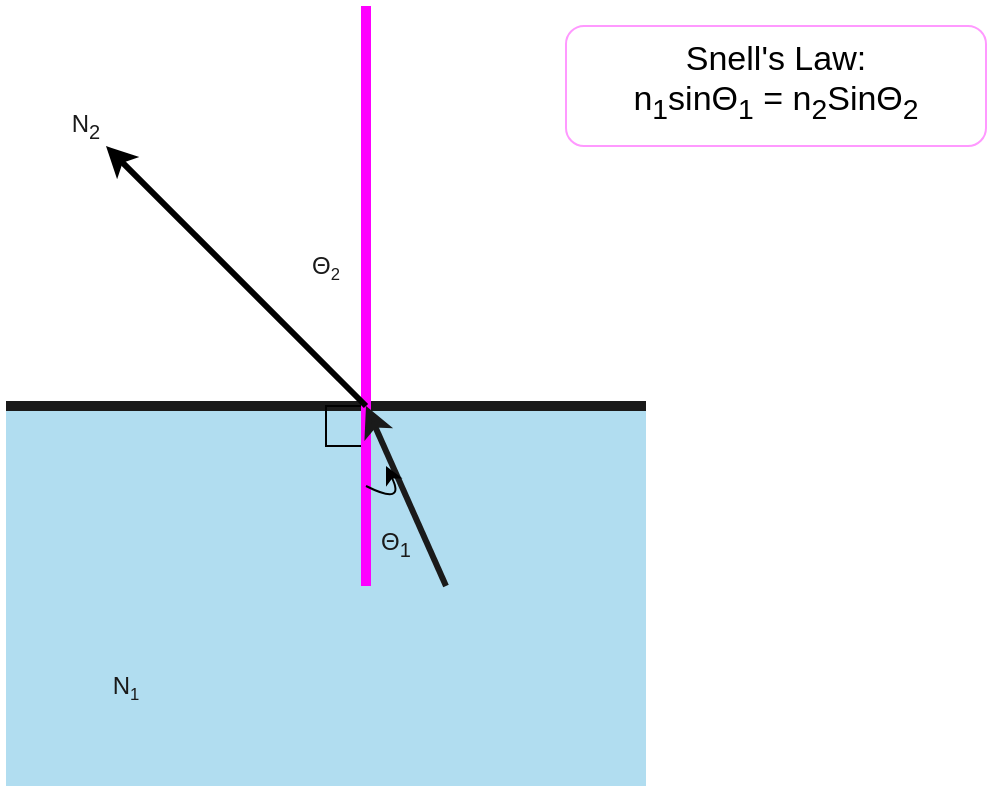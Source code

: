 <mxfile>
    <diagram id="iaBdf9KMAdGunCekrpx9" name="第 1 页">
        <mxGraphModel dx="566" dy="1813" grid="1" gridSize="10" guides="1" tooltips="1" connect="1" arrows="1" fold="1" page="1" pageScale="1" pageWidth="827" pageHeight="1169" math="1" shadow="0">
            <root>
                <mxCell id="0"/>
                <mxCell id="1" parent="0"/>
                <mxCell id="2" value="" style="rounded=0;whiteSpace=wrap;html=1;fillColor=#b1ddf0;borderTop: 2pt;strokeColor=none;" vertex="1" parent="1">
                    <mxGeometry x="90" y="280" width="320" height="190" as="geometry"/>
                </mxCell>
                <mxCell id="3" value="" style="endArrow=none;html=1;strokeColor=#1A1A1A;entryX=1;entryY=0;entryDx=0;entryDy=0;exitX=0;exitY=0;exitDx=0;exitDy=0;strokeWidth=5;" edge="1" parent="1" source="2" target="2">
                    <mxGeometry width="50" height="50" relative="1" as="geometry">
                        <mxPoint x="90" y="310" as="sourcePoint"/>
                        <mxPoint x="140" y="260" as="targetPoint"/>
                    </mxGeometry>
                </mxCell>
                <mxCell id="5" value="" style="rounded=0;whiteSpace=wrap;html=1;strokeColor=#000000;fillColor=none;" vertex="1" parent="1">
                    <mxGeometry x="250" y="280" width="20" height="20" as="geometry"/>
                </mxCell>
                <mxCell id="4" value="" style="endArrow=none;html=1;strokeWidth=5;strokeColor=#FF00FF;" edge="1" parent="1">
                    <mxGeometry width="50" height="50" relative="1" as="geometry">
                        <mxPoint x="270" y="370" as="sourcePoint"/>
                        <mxPoint x="270" y="80" as="targetPoint"/>
                    </mxGeometry>
                </mxCell>
                <mxCell id="6" value="" style="endArrow=classic;html=1;strokeWidth=3;strokeColor=#000000;" edge="1" parent="1">
                    <mxGeometry width="50" height="50" relative="1" as="geometry">
                        <mxPoint x="270" y="280" as="sourcePoint"/>
                        <mxPoint x="140" y="150" as="targetPoint"/>
                    </mxGeometry>
                </mxCell>
                <mxCell id="7" value="" style="endArrow=classic;html=1;strokeWidth=3;strokeColor=#1A1A1A;" edge="1" parent="1">
                    <mxGeometry width="50" height="50" relative="1" as="geometry">
                        <mxPoint x="310" y="370" as="sourcePoint"/>
                        <mxPoint x="270" y="280" as="targetPoint"/>
                    </mxGeometry>
                </mxCell>
                <mxCell id="8" value="" style="curved=1;endArrow=classic;html=1;strokeColor=#000000;strokeWidth=1;" edge="1" parent="1">
                    <mxGeometry width="50" height="50" relative="1" as="geometry">
                        <mxPoint x="270" y="320" as="sourcePoint"/>
                        <mxPoint x="280" y="310" as="targetPoint"/>
                        <Array as="points">
                            <mxPoint x="290" y="330"/>
                        </Array>
                    </mxGeometry>
                </mxCell>
                <mxCell id="9" value="Θ&lt;sub&gt;1&lt;/sub&gt;" style="text;html=1;strokeColor=none;fillColor=none;align=center;verticalAlign=middle;whiteSpace=wrap;rounded=0;fontColor=#1A1A1A;" vertex="1" parent="1">
                    <mxGeometry x="275" y="339" width="20" height="20" as="geometry"/>
                </mxCell>
                <mxCell id="10" value="Θ&lt;span style=&quot;font-size: 10px&quot;&gt;&lt;sub&gt;2&lt;/sub&gt;&lt;/span&gt;" style="text;html=1;strokeColor=none;fillColor=none;align=center;verticalAlign=middle;whiteSpace=wrap;rounded=0;fontColor=#1A1A1A;" vertex="1" parent="1">
                    <mxGeometry x="240" y="200" width="20" height="20" as="geometry"/>
                </mxCell>
                <mxCell id="11" value="N&lt;sub&gt;2&lt;/sub&gt;" style="text;html=1;strokeColor=none;fillColor=none;align=center;verticalAlign=middle;whiteSpace=wrap;rounded=0;fontColor=#1A1A1A;" vertex="1" parent="1">
                    <mxGeometry x="110" y="130" width="40" height="20" as="geometry"/>
                </mxCell>
                <mxCell id="12" value="N&lt;span style=&quot;font-size: 10px&quot;&gt;&lt;sub&gt;1&lt;/sub&gt;&lt;/span&gt;" style="text;html=1;strokeColor=none;fillColor=none;align=center;verticalAlign=middle;whiteSpace=wrap;rounded=0;fontColor=#1A1A1A;" vertex="1" parent="1">
                    <mxGeometry x="130" y="410" width="40" height="20" as="geometry"/>
                </mxCell>
                <mxCell id="14" value="Snell's Law:&lt;br style=&quot;font-size: 17px&quot;&gt;n&lt;sub&gt;1&lt;/sub&gt;sinΘ&lt;sub&gt;1&lt;/sub&gt; = n&lt;sub&gt;2&lt;/sub&gt;SinΘ&lt;sub&gt;2&lt;/sub&gt;" style="rounded=1;whiteSpace=wrap;html=1;align=center;horizontal=1;verticalAlign=top;fontSize=17;fillColor=none;strokeColor=#FF99FF;" vertex="1" parent="1">
                    <mxGeometry x="370" y="90" width="210" height="60" as="geometry"/>
                </mxCell>
            </root>
        </mxGraphModel>
    </diagram>
</mxfile>